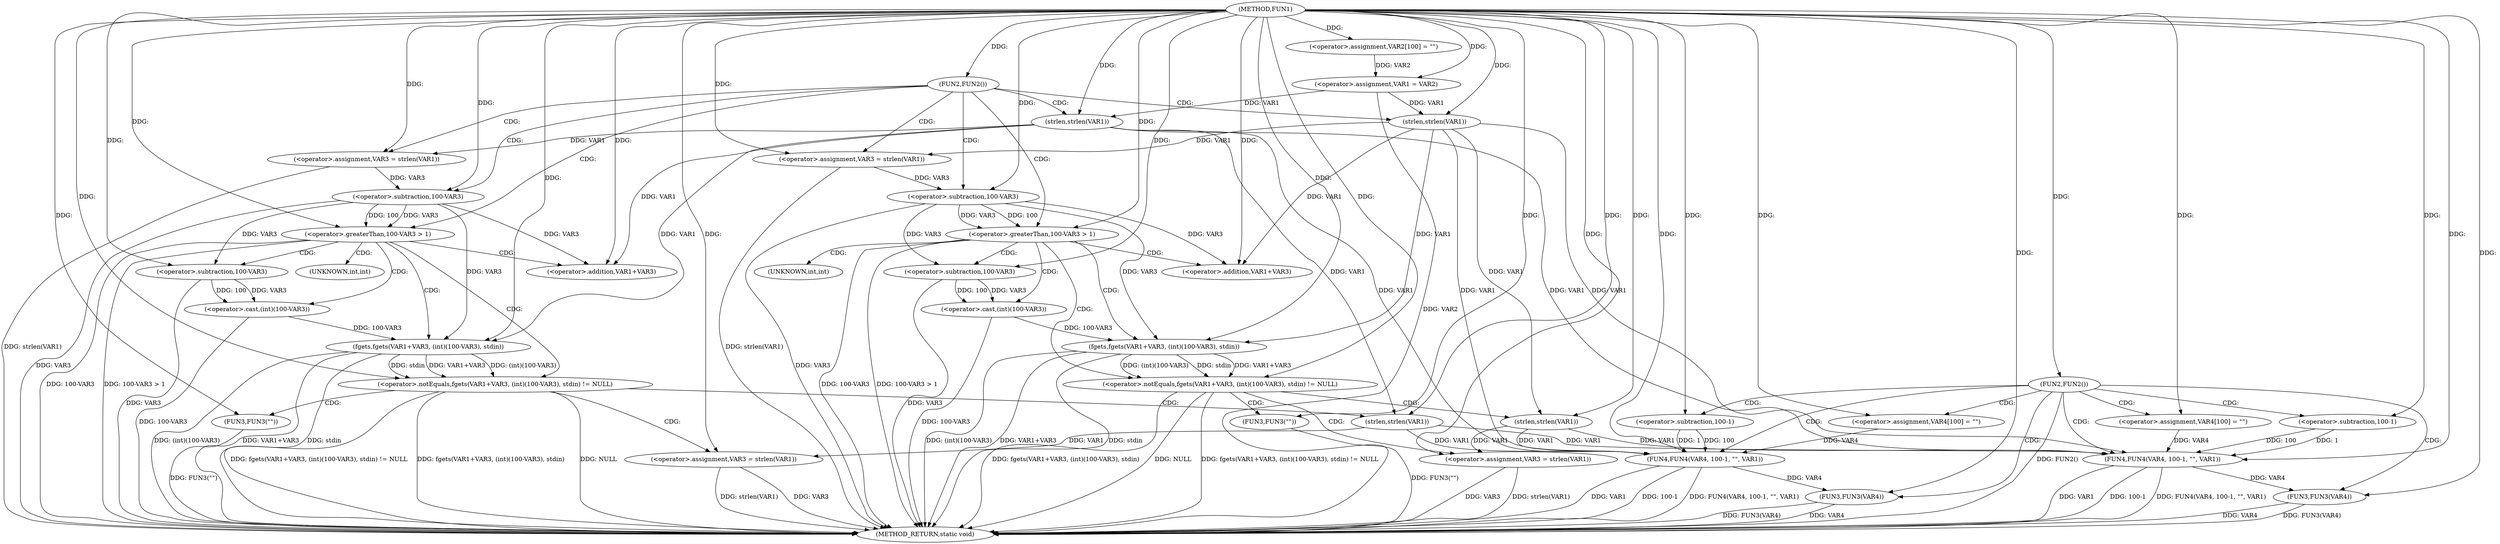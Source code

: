 digraph FUN1 {  
"1000100" [label = "(METHOD,FUN1)" ]
"1000220" [label = "(METHOD_RETURN,static void)" ]
"1000104" [label = "(<operator>.assignment,VAR2[100] = \"\")" ]
"1000107" [label = "(<operator>.assignment,VAR1 = VAR2)" ]
"1000111" [label = "(FUN2,FUN2())" ]
"1000115" [label = "(<operator>.assignment,VAR3 = strlen(VAR1))" ]
"1000117" [label = "(strlen,strlen(VAR1))" ]
"1000120" [label = "(<operator>.greaterThan,100-VAR3 > 1)" ]
"1000121" [label = "(<operator>.subtraction,100-VAR3)" ]
"1000127" [label = "(<operator>.notEquals,fgets(VAR1+VAR3, (int)(100-VAR3), stdin) != NULL)" ]
"1000128" [label = "(fgets,fgets(VAR1+VAR3, (int)(100-VAR3), stdin))" ]
"1000129" [label = "(<operator>.addition,VAR1+VAR3)" ]
"1000132" [label = "(<operator>.cast,(int)(100-VAR3))" ]
"1000134" [label = "(<operator>.subtraction,100-VAR3)" ]
"1000140" [label = "(<operator>.assignment,VAR3 = strlen(VAR1))" ]
"1000142" [label = "(strlen,strlen(VAR1))" ]
"1000147" [label = "(FUN3,FUN3(\"\"))" ]
"1000153" [label = "(<operator>.assignment,VAR3 = strlen(VAR1))" ]
"1000155" [label = "(strlen,strlen(VAR1))" ]
"1000158" [label = "(<operator>.greaterThan,100-VAR3 > 1)" ]
"1000159" [label = "(<operator>.subtraction,100-VAR3)" ]
"1000165" [label = "(<operator>.notEquals,fgets(VAR1+VAR3, (int)(100-VAR3), stdin) != NULL)" ]
"1000166" [label = "(fgets,fgets(VAR1+VAR3, (int)(100-VAR3), stdin))" ]
"1000167" [label = "(<operator>.addition,VAR1+VAR3)" ]
"1000170" [label = "(<operator>.cast,(int)(100-VAR3))" ]
"1000172" [label = "(<operator>.subtraction,100-VAR3)" ]
"1000178" [label = "(<operator>.assignment,VAR3 = strlen(VAR1))" ]
"1000180" [label = "(strlen,strlen(VAR1))" ]
"1000185" [label = "(FUN3,FUN3(\"\"))" ]
"1000188" [label = "(FUN2,FUN2())" ]
"1000192" [label = "(<operator>.assignment,VAR4[100] = \"\")" ]
"1000195" [label = "(FUN4,FUN4(VAR4, 100-1, \"\", VAR1))" ]
"1000197" [label = "(<operator>.subtraction,100-1)" ]
"1000202" [label = "(FUN3,FUN3(VAR4))" ]
"1000208" [label = "(<operator>.assignment,VAR4[100] = \"\")" ]
"1000211" [label = "(FUN4,FUN4(VAR4, 100-1, \"\", VAR1))" ]
"1000213" [label = "(<operator>.subtraction,100-1)" ]
"1000218" [label = "(FUN3,FUN3(VAR4))" ]
"1000133" [label = "(UNKNOWN,int,int)" ]
"1000171" [label = "(UNKNOWN,int,int)" ]
  "1000195" -> "1000220"  [ label = "DDG: VAR1"] 
  "1000185" -> "1000220"  [ label = "DDG: FUN3(\"\")"] 
  "1000218" -> "1000220"  [ label = "DDG: VAR4"] 
  "1000211" -> "1000220"  [ label = "DDG: VAR1"] 
  "1000195" -> "1000220"  [ label = "DDG: 100-1"] 
  "1000134" -> "1000220"  [ label = "DDG: VAR3"] 
  "1000166" -> "1000220"  [ label = "DDG: (int)(100-VAR3)"] 
  "1000158" -> "1000220"  [ label = "DDG: 100-VAR3"] 
  "1000115" -> "1000220"  [ label = "DDG: strlen(VAR1)"] 
  "1000188" -> "1000220"  [ label = "DDG: FUN2()"] 
  "1000170" -> "1000220"  [ label = "DDG: 100-VAR3"] 
  "1000140" -> "1000220"  [ label = "DDG: strlen(VAR1)"] 
  "1000178" -> "1000220"  [ label = "DDG: VAR3"] 
  "1000121" -> "1000220"  [ label = "DDG: VAR3"] 
  "1000128" -> "1000220"  [ label = "DDG: (int)(100-VAR3)"] 
  "1000140" -> "1000220"  [ label = "DDG: VAR3"] 
  "1000165" -> "1000220"  [ label = "DDG: fgets(VAR1+VAR3, (int)(100-VAR3), stdin)"] 
  "1000195" -> "1000220"  [ label = "DDG: FUN4(VAR4, 100-1, \"\", VAR1)"] 
  "1000128" -> "1000220"  [ label = "DDG: VAR1+VAR3"] 
  "1000153" -> "1000220"  [ label = "DDG: strlen(VAR1)"] 
  "1000158" -> "1000220"  [ label = "DDG: 100-VAR3 > 1"] 
  "1000166" -> "1000220"  [ label = "DDG: VAR1+VAR3"] 
  "1000132" -> "1000220"  [ label = "DDG: 100-VAR3"] 
  "1000120" -> "1000220"  [ label = "DDG: 100-VAR3"] 
  "1000178" -> "1000220"  [ label = "DDG: strlen(VAR1)"] 
  "1000218" -> "1000220"  [ label = "DDG: FUN3(VAR4)"] 
  "1000202" -> "1000220"  [ label = "DDG: VAR4"] 
  "1000165" -> "1000220"  [ label = "DDG: NULL"] 
  "1000127" -> "1000220"  [ label = "DDG: fgets(VAR1+VAR3, (int)(100-VAR3), stdin) != NULL"] 
  "1000211" -> "1000220"  [ label = "DDG: 100-1"] 
  "1000211" -> "1000220"  [ label = "DDG: FUN4(VAR4, 100-1, \"\", VAR1)"] 
  "1000120" -> "1000220"  [ label = "DDG: 100-VAR3 > 1"] 
  "1000127" -> "1000220"  [ label = "DDG: fgets(VAR1+VAR3, (int)(100-VAR3), stdin)"] 
  "1000127" -> "1000220"  [ label = "DDG: NULL"] 
  "1000147" -> "1000220"  [ label = "DDG: FUN3(\"\")"] 
  "1000159" -> "1000220"  [ label = "DDG: VAR3"] 
  "1000172" -> "1000220"  [ label = "DDG: VAR3"] 
  "1000128" -> "1000220"  [ label = "DDG: stdin"] 
  "1000166" -> "1000220"  [ label = "DDG: stdin"] 
  "1000107" -> "1000220"  [ label = "DDG: VAR2"] 
  "1000202" -> "1000220"  [ label = "DDG: FUN3(VAR4)"] 
  "1000165" -> "1000220"  [ label = "DDG: fgets(VAR1+VAR3, (int)(100-VAR3), stdin) != NULL"] 
  "1000100" -> "1000104"  [ label = "DDG: "] 
  "1000104" -> "1000107"  [ label = "DDG: VAR2"] 
  "1000100" -> "1000107"  [ label = "DDG: "] 
  "1000100" -> "1000111"  [ label = "DDG: "] 
  "1000117" -> "1000115"  [ label = "DDG: VAR1"] 
  "1000100" -> "1000115"  [ label = "DDG: "] 
  "1000107" -> "1000117"  [ label = "DDG: VAR1"] 
  "1000100" -> "1000117"  [ label = "DDG: "] 
  "1000121" -> "1000120"  [ label = "DDG: 100"] 
  "1000121" -> "1000120"  [ label = "DDG: VAR3"] 
  "1000100" -> "1000121"  [ label = "DDG: "] 
  "1000115" -> "1000121"  [ label = "DDG: VAR3"] 
  "1000100" -> "1000120"  [ label = "DDG: "] 
  "1000128" -> "1000127"  [ label = "DDG: VAR1+VAR3"] 
  "1000128" -> "1000127"  [ label = "DDG: (int)(100-VAR3)"] 
  "1000128" -> "1000127"  [ label = "DDG: stdin"] 
  "1000117" -> "1000128"  [ label = "DDG: VAR1"] 
  "1000100" -> "1000128"  [ label = "DDG: "] 
  "1000121" -> "1000128"  [ label = "DDG: VAR3"] 
  "1000117" -> "1000129"  [ label = "DDG: VAR1"] 
  "1000100" -> "1000129"  [ label = "DDG: "] 
  "1000121" -> "1000129"  [ label = "DDG: VAR3"] 
  "1000132" -> "1000128"  [ label = "DDG: 100-VAR3"] 
  "1000134" -> "1000132"  [ label = "DDG: 100"] 
  "1000134" -> "1000132"  [ label = "DDG: VAR3"] 
  "1000100" -> "1000134"  [ label = "DDG: "] 
  "1000121" -> "1000134"  [ label = "DDG: VAR3"] 
  "1000100" -> "1000127"  [ label = "DDG: "] 
  "1000142" -> "1000140"  [ label = "DDG: VAR1"] 
  "1000100" -> "1000140"  [ label = "DDG: "] 
  "1000100" -> "1000142"  [ label = "DDG: "] 
  "1000117" -> "1000142"  [ label = "DDG: VAR1"] 
  "1000100" -> "1000147"  [ label = "DDG: "] 
  "1000155" -> "1000153"  [ label = "DDG: VAR1"] 
  "1000100" -> "1000153"  [ label = "DDG: "] 
  "1000107" -> "1000155"  [ label = "DDG: VAR1"] 
  "1000100" -> "1000155"  [ label = "DDG: "] 
  "1000159" -> "1000158"  [ label = "DDG: 100"] 
  "1000159" -> "1000158"  [ label = "DDG: VAR3"] 
  "1000100" -> "1000159"  [ label = "DDG: "] 
  "1000153" -> "1000159"  [ label = "DDG: VAR3"] 
  "1000100" -> "1000158"  [ label = "DDG: "] 
  "1000166" -> "1000165"  [ label = "DDG: VAR1+VAR3"] 
  "1000166" -> "1000165"  [ label = "DDG: (int)(100-VAR3)"] 
  "1000166" -> "1000165"  [ label = "DDG: stdin"] 
  "1000155" -> "1000166"  [ label = "DDG: VAR1"] 
  "1000100" -> "1000166"  [ label = "DDG: "] 
  "1000159" -> "1000166"  [ label = "DDG: VAR3"] 
  "1000155" -> "1000167"  [ label = "DDG: VAR1"] 
  "1000100" -> "1000167"  [ label = "DDG: "] 
  "1000159" -> "1000167"  [ label = "DDG: VAR3"] 
  "1000170" -> "1000166"  [ label = "DDG: 100-VAR3"] 
  "1000172" -> "1000170"  [ label = "DDG: 100"] 
  "1000172" -> "1000170"  [ label = "DDG: VAR3"] 
  "1000100" -> "1000172"  [ label = "DDG: "] 
  "1000159" -> "1000172"  [ label = "DDG: VAR3"] 
  "1000100" -> "1000165"  [ label = "DDG: "] 
  "1000180" -> "1000178"  [ label = "DDG: VAR1"] 
  "1000100" -> "1000178"  [ label = "DDG: "] 
  "1000100" -> "1000180"  [ label = "DDG: "] 
  "1000155" -> "1000180"  [ label = "DDG: VAR1"] 
  "1000100" -> "1000185"  [ label = "DDG: "] 
  "1000100" -> "1000188"  [ label = "DDG: "] 
  "1000100" -> "1000192"  [ label = "DDG: "] 
  "1000192" -> "1000195"  [ label = "DDG: VAR4"] 
  "1000100" -> "1000195"  [ label = "DDG: "] 
  "1000197" -> "1000195"  [ label = "DDG: 100"] 
  "1000197" -> "1000195"  [ label = "DDG: 1"] 
  "1000100" -> "1000197"  [ label = "DDG: "] 
  "1000180" -> "1000195"  [ label = "DDG: VAR1"] 
  "1000117" -> "1000195"  [ label = "DDG: VAR1"] 
  "1000142" -> "1000195"  [ label = "DDG: VAR1"] 
  "1000155" -> "1000195"  [ label = "DDG: VAR1"] 
  "1000195" -> "1000202"  [ label = "DDG: VAR4"] 
  "1000100" -> "1000202"  [ label = "DDG: "] 
  "1000100" -> "1000208"  [ label = "DDG: "] 
  "1000208" -> "1000211"  [ label = "DDG: VAR4"] 
  "1000100" -> "1000211"  [ label = "DDG: "] 
  "1000213" -> "1000211"  [ label = "DDG: 100"] 
  "1000213" -> "1000211"  [ label = "DDG: 1"] 
  "1000100" -> "1000213"  [ label = "DDG: "] 
  "1000180" -> "1000211"  [ label = "DDG: VAR1"] 
  "1000117" -> "1000211"  [ label = "DDG: VAR1"] 
  "1000142" -> "1000211"  [ label = "DDG: VAR1"] 
  "1000155" -> "1000211"  [ label = "DDG: VAR1"] 
  "1000211" -> "1000218"  [ label = "DDG: VAR4"] 
  "1000100" -> "1000218"  [ label = "DDG: "] 
  "1000111" -> "1000153"  [ label = "CDG: "] 
  "1000111" -> "1000117"  [ label = "CDG: "] 
  "1000111" -> "1000121"  [ label = "CDG: "] 
  "1000111" -> "1000120"  [ label = "CDG: "] 
  "1000111" -> "1000159"  [ label = "CDG: "] 
  "1000111" -> "1000158"  [ label = "CDG: "] 
  "1000111" -> "1000155"  [ label = "CDG: "] 
  "1000111" -> "1000115"  [ label = "CDG: "] 
  "1000120" -> "1000127"  [ label = "CDG: "] 
  "1000120" -> "1000128"  [ label = "CDG: "] 
  "1000120" -> "1000133"  [ label = "CDG: "] 
  "1000120" -> "1000132"  [ label = "CDG: "] 
  "1000120" -> "1000129"  [ label = "CDG: "] 
  "1000120" -> "1000134"  [ label = "CDG: "] 
  "1000127" -> "1000142"  [ label = "CDG: "] 
  "1000127" -> "1000147"  [ label = "CDG: "] 
  "1000127" -> "1000140"  [ label = "CDG: "] 
  "1000158" -> "1000166"  [ label = "CDG: "] 
  "1000158" -> "1000165"  [ label = "CDG: "] 
  "1000158" -> "1000172"  [ label = "CDG: "] 
  "1000158" -> "1000167"  [ label = "CDG: "] 
  "1000158" -> "1000170"  [ label = "CDG: "] 
  "1000158" -> "1000171"  [ label = "CDG: "] 
  "1000165" -> "1000180"  [ label = "CDG: "] 
  "1000165" -> "1000178"  [ label = "CDG: "] 
  "1000165" -> "1000185"  [ label = "CDG: "] 
  "1000188" -> "1000211"  [ label = "CDG: "] 
  "1000188" -> "1000208"  [ label = "CDG: "] 
  "1000188" -> "1000195"  [ label = "CDG: "] 
  "1000188" -> "1000197"  [ label = "CDG: "] 
  "1000188" -> "1000213"  [ label = "CDG: "] 
  "1000188" -> "1000218"  [ label = "CDG: "] 
  "1000188" -> "1000202"  [ label = "CDG: "] 
  "1000188" -> "1000192"  [ label = "CDG: "] 
}
